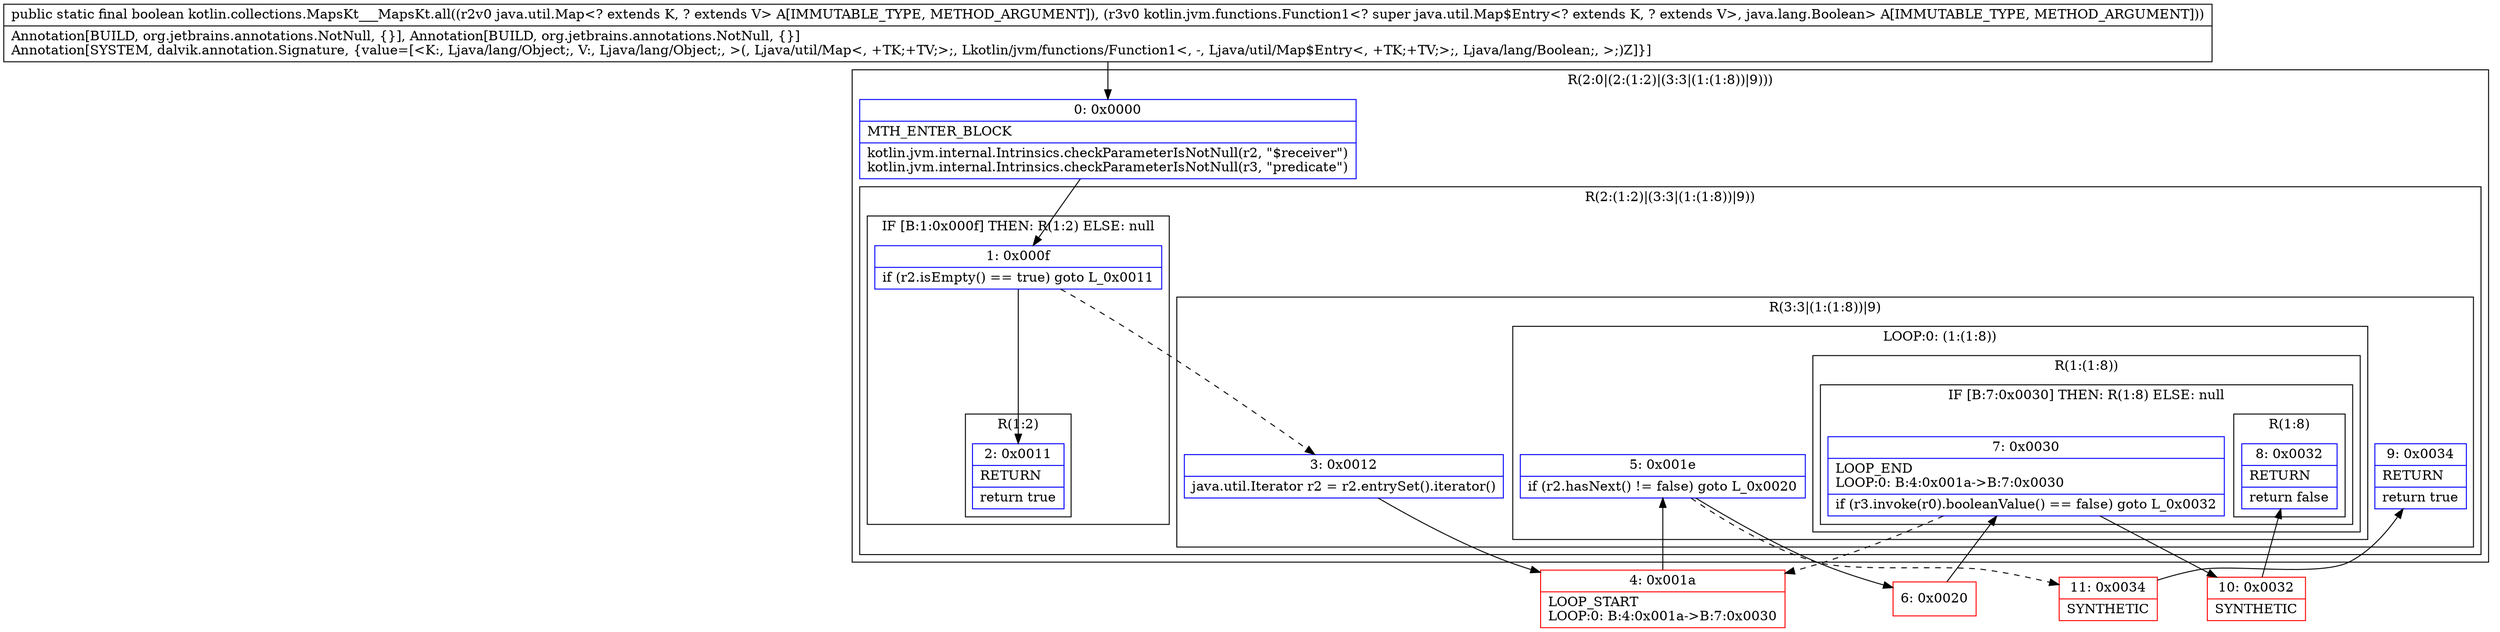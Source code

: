digraph "CFG forkotlin.collections.MapsKt___MapsKt.all(Ljava\/util\/Map;Lkotlin\/jvm\/functions\/Function1;)Z" {
subgraph cluster_Region_1112397821 {
label = "R(2:0|(2:(1:2)|(3:3|(1:(1:8))|9)))";
node [shape=record,color=blue];
Node_0 [shape=record,label="{0\:\ 0x0000|MTH_ENTER_BLOCK\l|kotlin.jvm.internal.Intrinsics.checkParameterIsNotNull(r2, \"$receiver\")\lkotlin.jvm.internal.Intrinsics.checkParameterIsNotNull(r3, \"predicate\")\l}"];
subgraph cluster_Region_554306737 {
label = "R(2:(1:2)|(3:3|(1:(1:8))|9))";
node [shape=record,color=blue];
subgraph cluster_IfRegion_780794484 {
label = "IF [B:1:0x000f] THEN: R(1:2) ELSE: null";
node [shape=record,color=blue];
Node_1 [shape=record,label="{1\:\ 0x000f|if (r2.isEmpty() == true) goto L_0x0011\l}"];
subgraph cluster_Region_1421980895 {
label = "R(1:2)";
node [shape=record,color=blue];
Node_2 [shape=record,label="{2\:\ 0x0011|RETURN\l|return true\l}"];
}
}
subgraph cluster_Region_2015327109 {
label = "R(3:3|(1:(1:8))|9)";
node [shape=record,color=blue];
Node_3 [shape=record,label="{3\:\ 0x0012|java.util.Iterator r2 = r2.entrySet().iterator()\l}"];
subgraph cluster_LoopRegion_151099315 {
label = "LOOP:0: (1:(1:8))";
node [shape=record,color=blue];
Node_5 [shape=record,label="{5\:\ 0x001e|if (r2.hasNext() != false) goto L_0x0020\l}"];
subgraph cluster_Region_1748670141 {
label = "R(1:(1:8))";
node [shape=record,color=blue];
subgraph cluster_IfRegion_822390825 {
label = "IF [B:7:0x0030] THEN: R(1:8) ELSE: null";
node [shape=record,color=blue];
Node_7 [shape=record,label="{7\:\ 0x0030|LOOP_END\lLOOP:0: B:4:0x001a\-\>B:7:0x0030\l|if (r3.invoke(r0).booleanValue() == false) goto L_0x0032\l}"];
subgraph cluster_Region_839151319 {
label = "R(1:8)";
node [shape=record,color=blue];
Node_8 [shape=record,label="{8\:\ 0x0032|RETURN\l|return false\l}"];
}
}
}
}
Node_9 [shape=record,label="{9\:\ 0x0034|RETURN\l|return true\l}"];
}
}
}
Node_4 [shape=record,color=red,label="{4\:\ 0x001a|LOOP_START\lLOOP:0: B:4:0x001a\-\>B:7:0x0030\l}"];
Node_6 [shape=record,color=red,label="{6\:\ 0x0020}"];
Node_10 [shape=record,color=red,label="{10\:\ 0x0032|SYNTHETIC\l}"];
Node_11 [shape=record,color=red,label="{11\:\ 0x0034|SYNTHETIC\l}"];
MethodNode[shape=record,label="{public static final boolean kotlin.collections.MapsKt___MapsKt.all((r2v0 java.util.Map\<? extends K, ? extends V\> A[IMMUTABLE_TYPE, METHOD_ARGUMENT]), (r3v0 kotlin.jvm.functions.Function1\<? super java.util.Map$Entry\<? extends K, ? extends V\>, java.lang.Boolean\> A[IMMUTABLE_TYPE, METHOD_ARGUMENT]))  | Annotation[BUILD, org.jetbrains.annotations.NotNull, \{\}], Annotation[BUILD, org.jetbrains.annotations.NotNull, \{\}]\lAnnotation[SYSTEM, dalvik.annotation.Signature, \{value=[\<K:, Ljava\/lang\/Object;, V:, Ljava\/lang\/Object;, \>(, Ljava\/util\/Map\<, +TK;+TV;\>;, Lkotlin\/jvm\/functions\/Function1\<, \-, Ljava\/util\/Map$Entry\<, +TK;+TV;\>;, Ljava\/lang\/Boolean;, \>;)Z]\}]\l}"];
MethodNode -> Node_0;
Node_0 -> Node_1;
Node_1 -> Node_2;
Node_1 -> Node_3[style=dashed];
Node_3 -> Node_4;
Node_5 -> Node_6;
Node_5 -> Node_11[style=dashed];
Node_7 -> Node_4[style=dashed];
Node_7 -> Node_10;
Node_4 -> Node_5;
Node_6 -> Node_7;
Node_10 -> Node_8;
Node_11 -> Node_9;
}

